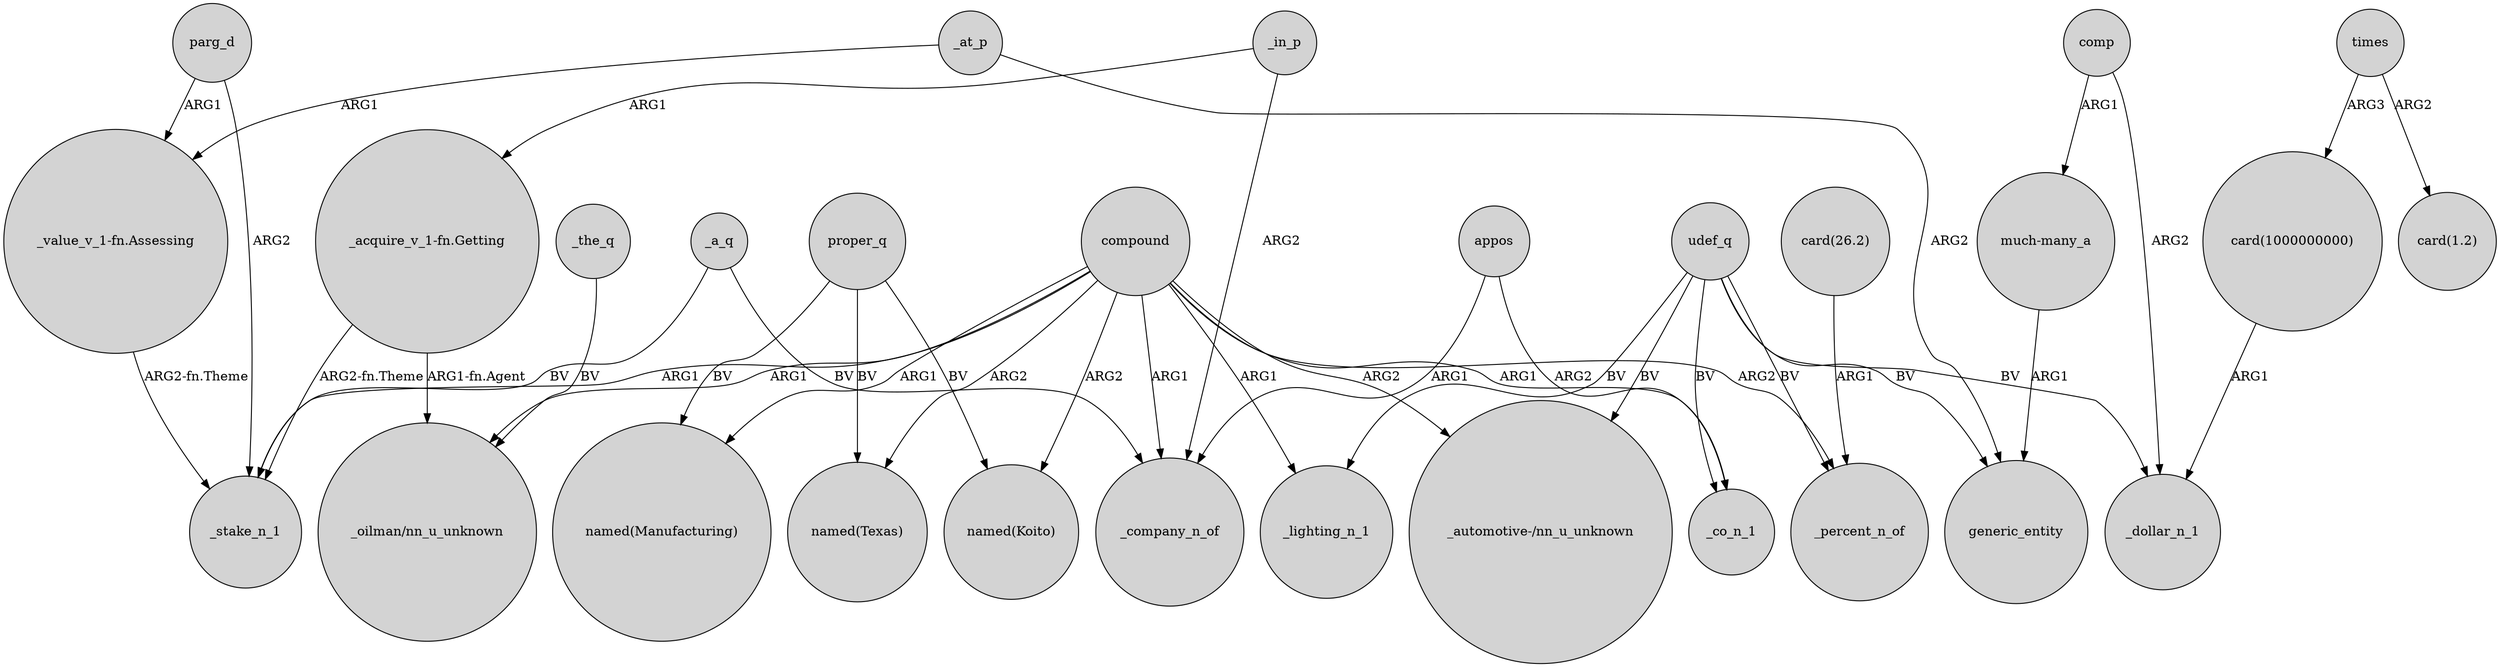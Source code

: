 digraph {
	node [shape=circle style=filled]
	_a_q -> _stake_n_1 [label=BV]
	_in_p -> "_acquire_v_1-fn.Getting" [label=ARG1]
	udef_q -> generic_entity [label=BV]
	compound -> "named(Manufacturing)" [label=ARG1]
	_at_p -> generic_entity [label=ARG2]
	"much-many_a" -> generic_entity [label=ARG1]
	udef_q -> "_automotive-/nn_u_unknown" [label=BV]
	compound -> "_oilman/nn_u_unknown" [label=ARG1]
	"_value_v_1-fn.Assessing" -> _stake_n_1 [label="ARG2-fn.Theme"]
	"card(26.2)" -> _percent_n_of [label=ARG1]
	"_acquire_v_1-fn.Getting" -> _stake_n_1 [label="ARG2-fn.Theme"]
	compound -> _percent_n_of [label=ARG2]
	_at_p -> "_value_v_1-fn.Assessing" [label=ARG1]
	"_acquire_v_1-fn.Getting" -> "_oilman/nn_u_unknown" [label="ARG1-fn.Agent"]
	times -> "card(1000000000)" [label=ARG3]
	compound -> _company_n_of [label=ARG1]
	proper_q -> "named(Texas)" [label=BV]
	_in_p -> _company_n_of [label=ARG2]
	compound -> "_automotive-/nn_u_unknown" [label=ARG2]
	times -> "card(1.2)" [label=ARG2]
	udef_q -> _co_n_1 [label=BV]
	parg_d -> _stake_n_1 [label=ARG2]
	comp -> "much-many_a" [label=ARG1]
	proper_q -> "named(Manufacturing)" [label=BV]
	compound -> "named(Koito)" [label=ARG2]
	appos -> _co_n_1 [label=ARG2]
	udef_q -> _lighting_n_1 [label=BV]
	compound -> _stake_n_1 [label=ARG1]
	proper_q -> "named(Koito)" [label=BV]
	_a_q -> _company_n_of [label=BV]
	appos -> _company_n_of [label=ARG1]
	compound -> "named(Texas)" [label=ARG2]
	comp -> _dollar_n_1 [label=ARG2]
	compound -> _lighting_n_1 [label=ARG1]
	parg_d -> "_value_v_1-fn.Assessing" [label=ARG1]
	udef_q -> _percent_n_of [label=BV]
	compound -> _co_n_1 [label=ARG1]
	"card(1000000000)" -> _dollar_n_1 [label=ARG1]
	udef_q -> _dollar_n_1 [label=BV]
	_the_q -> "_oilman/nn_u_unknown" [label=BV]
}
